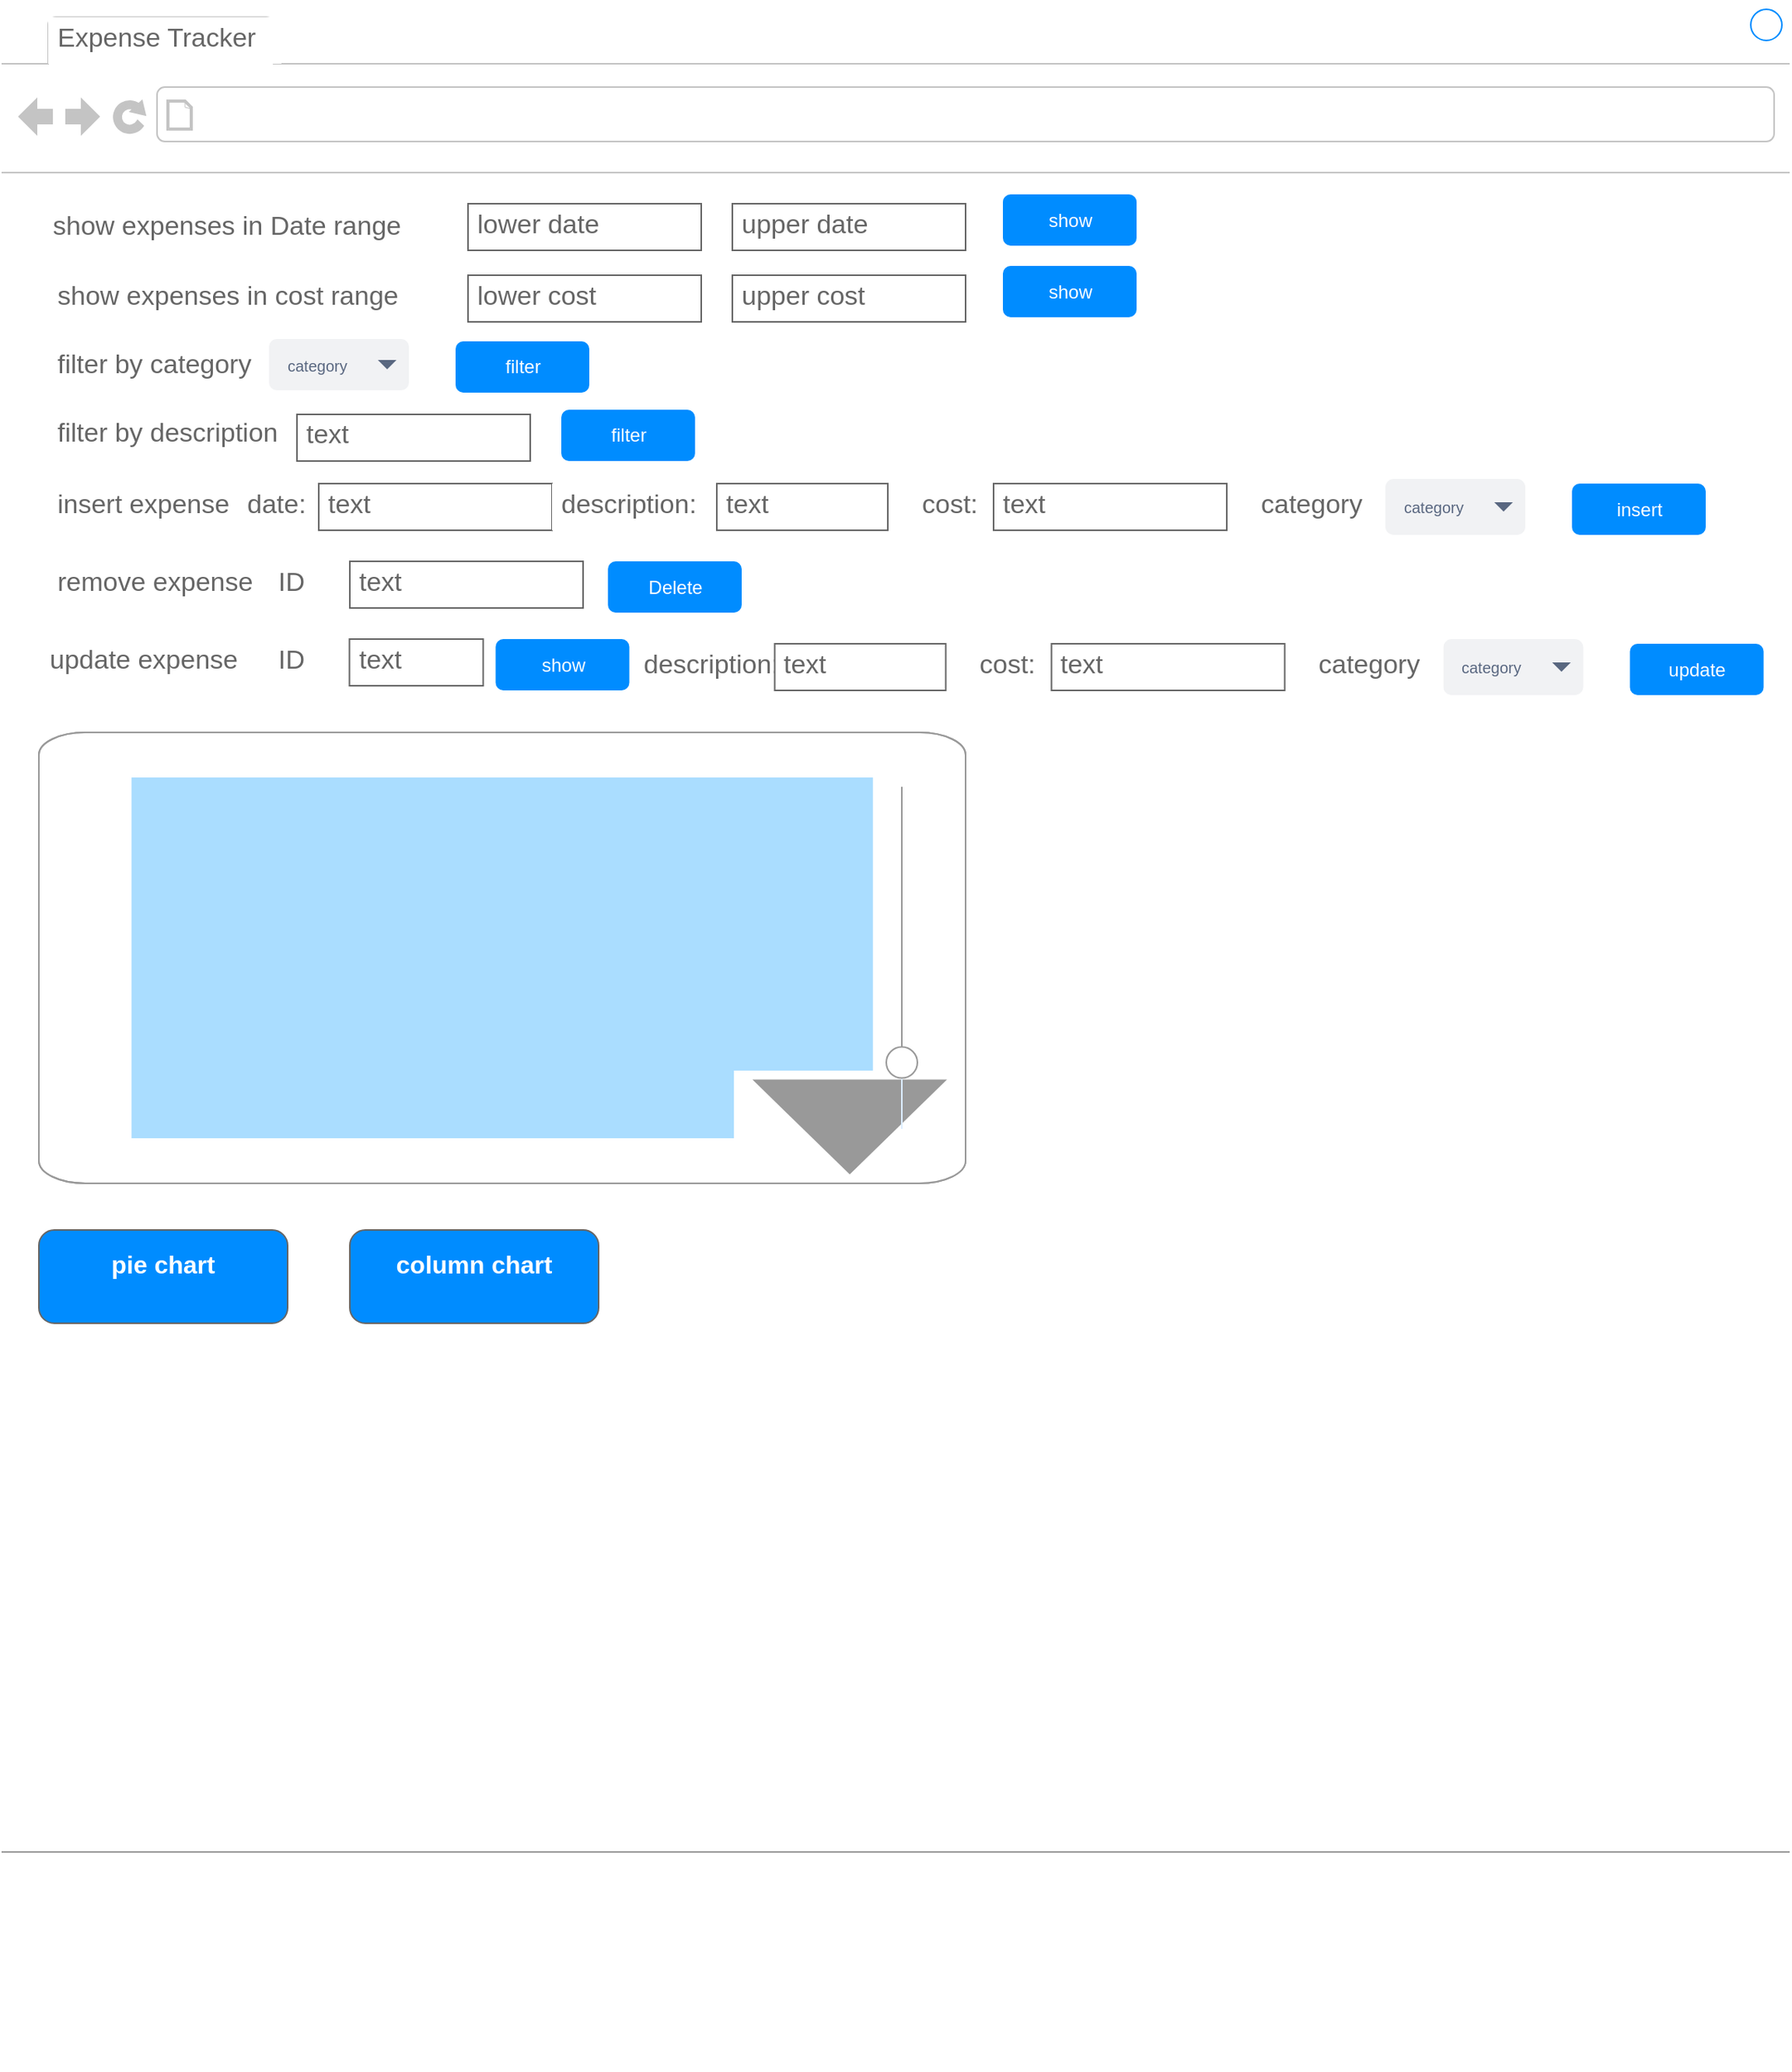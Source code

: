 <mxfile version="24.7.10">
  <diagram id="piDafpqhtRUU5qUU-vj8" name="Page-1">
    <mxGraphModel dx="1313" dy="706" grid="1" gridSize="10" guides="1" tooltips="1" connect="1" arrows="1" fold="1" page="1" pageScale="1" pageWidth="827" pageHeight="1169" math="0" shadow="0">
      <root>
        <mxCell id="0" />
        <mxCell id="1" parent="0" />
        <mxCell id="8962rQQDY3VNNf6We3Pp-1" value="" style="strokeWidth=1;shadow=0;dashed=0;align=center;html=1;shape=mxgraph.mockup.containers.browserWindow;rSize=0;strokeColor2=#008cff;strokeColor3=#c4c4c4;mainText=,;recursiveResize=0;strokeColor=#FFFFFF;fontColor=#FFFFFF;" parent="1" vertex="1">
          <mxGeometry x="10" y="10" width="1150" height="1330" as="geometry" />
        </mxCell>
        <mxCell id="8962rQQDY3VNNf6We3Pp-8" value="category" style="rounded=1;fillColor=#F1F2F4;strokeColor=none;html=1;fontColor=#596780;align=left;fontSize=10;spacingLeft=10" parent="8962rQQDY3VNNf6We3Pp-1" vertex="1">
          <mxGeometry x="172" y="217" width="90" height="33" as="geometry" />
        </mxCell>
        <mxCell id="8962rQQDY3VNNf6We3Pp-9" value="" style="shape=triangle;direction=south;fillColor=#596780;strokeColor=none;html=1" parent="8962rQQDY3VNNf6We3Pp-8" vertex="1">
          <mxGeometry x="1" y="0.5" width="12" height="6" relative="1" as="geometry">
            <mxPoint x="-20" y="-3" as="offset" />
          </mxGeometry>
        </mxCell>
        <mxCell id="8962rQQDY3VNNf6We3Pp-10" value="category" style="rounded=1;fillColor=#F1F2F4;strokeColor=none;html=1;fontColor=#596780;align=left;fontSize=10;spacingLeft=10" parent="8962rQQDY3VNNf6We3Pp-1" vertex="1">
          <mxGeometry x="890" y="307" width="90" height="36" as="geometry" />
        </mxCell>
        <mxCell id="8962rQQDY3VNNf6We3Pp-11" value="" style="shape=triangle;direction=south;fillColor=#596780;strokeColor=none;html=1" parent="8962rQQDY3VNNf6We3Pp-10" vertex="1">
          <mxGeometry x="1" y="0.5" width="12" height="6" relative="1" as="geometry">
            <mxPoint x="-20" y="-3" as="offset" />
          </mxGeometry>
        </mxCell>
        <mxCell id="8962rQQDY3VNNf6We3Pp-27" value="" style="strokeWidth=1;shadow=0;dashed=0;align=center;html=1;shape=mxgraph.mockup.buttons.multiButton;fillColor=#008cff;strokeColor=#666666;mainText=;subText=;fontSize=13;fontColor=#0066CC;" parent="8962rQQDY3VNNf6We3Pp-1" vertex="1">
          <mxGeometry x="24" y="790" width="160" height="60" as="geometry" />
        </mxCell>
        <mxCell id="8962rQQDY3VNNf6We3Pp-28" value="pie chart" style="strokeWidth=1;shadow=0;dashed=0;align=center;html=1;shape=mxgraph.mockup.anchor;fontSize=16;fontColor=#ffffff;fontStyle=1;whiteSpace=wrap;" parent="8962rQQDY3VNNf6We3Pp-27" vertex="1">
          <mxGeometry y="9.6" width="160" height="24" as="geometry" />
        </mxCell>
        <mxCell id="8962rQQDY3VNNf6We3Pp-29" value="" style="strokeWidth=1;shadow=0;dashed=0;align=center;html=1;shape=mxgraph.mockup.anchor;fontSize=12;fontColor=#ffffff;fontStyle=1;whiteSpace=wrap;" parent="8962rQQDY3VNNf6We3Pp-27" vertex="1">
          <mxGeometry y="36" width="160" height="12" as="geometry" />
        </mxCell>
        <mxCell id="8962rQQDY3VNNf6We3Pp-35" value="" style="verticalLabelPosition=bottom;shadow=0;dashed=0;align=center;html=1;verticalAlign=top;strokeWidth=1;shape=mxgraph.mockup.markup.line;strokeColor=#999999;fillColor=#008CFF;fontSize=13;fontColor=#0066CC;" parent="8962rQQDY3VNNf6We3Pp-1" vertex="1">
          <mxGeometry y="1180" width="1150" height="20" as="geometry" />
        </mxCell>
        <mxCell id="JA1EeesKJ66g0jXqf918-3" value="lower date" style="strokeWidth=1;shadow=0;dashed=0;align=center;html=1;shape=mxgraph.mockup.text.textBox;fontColor=#666666;align=left;fontSize=17;spacingLeft=4;spacingTop=-3;whiteSpace=wrap;strokeColor=#666666;mainText=" vertex="1" parent="8962rQQDY3VNNf6We3Pp-1">
          <mxGeometry x="300" y="130" width="150" height="30" as="geometry" />
        </mxCell>
        <mxCell id="JA1EeesKJ66g0jXqf918-4" value="upper date" style="strokeWidth=1;shadow=0;dashed=0;align=center;html=1;shape=mxgraph.mockup.text.textBox;fontColor=#666666;align=left;fontSize=17;spacingLeft=4;spacingTop=-3;whiteSpace=wrap;strokeColor=#666666;mainText=" vertex="1" parent="8962rQQDY3VNNf6We3Pp-1">
          <mxGeometry x="470" y="130" width="150" height="30" as="geometry" />
        </mxCell>
        <mxCell id="8962rQQDY3VNNf6We3Pp-14" value="show" style="rounded=1;align=center;strokeColor=none;html=1;fontColor=#ffffff;fontSize=12;fillColor=#008CFF;" parent="8962rQQDY3VNNf6We3Pp-1" vertex="1">
          <mxGeometry x="644" y="124" width="86" height="33" as="geometry" />
        </mxCell>
        <mxCell id="JA1EeesKJ66g0jXqf918-6" value="" style="verticalLabelPosition=bottom;shadow=0;dashed=0;align=center;html=1;verticalAlign=top;strokeWidth=1;shape=mxgraph.mockup.forms.colorPicker;chosenColor=#aaddff;" vertex="1" parent="8962rQQDY3VNNf6We3Pp-1">
          <mxGeometry x="24" y="470" width="596" height="290" as="geometry" />
        </mxCell>
        <mxCell id="JA1EeesKJ66g0jXqf918-8" value="" style="verticalLabelPosition=bottom;shadow=0;dashed=0;align=center;html=1;verticalAlign=top;strokeWidth=1;shape=mxgraph.mockup.forms.horSlider;strokeColor=#999999;sliderStyle=basic;sliderPos=17.955;handleStyle=circle;fillColor2=#ddeeff;direction=north;" vertex="1" parent="8962rQQDY3VNNf6We3Pp-1">
          <mxGeometry x="564" y="505" width="30" height="220" as="geometry" />
        </mxCell>
        <mxCell id="JA1EeesKJ66g0jXqf918-9" value="show expenses in cost range" style="strokeWidth=1;shadow=0;dashed=0;align=center;html=1;shape=mxgraph.mockup.text.textBox;fontColor=#666666;align=left;fontSize=17;spacingLeft=4;spacingTop=-3;whiteSpace=wrap;strokeColor=none;mainText=" vertex="1" parent="8962rQQDY3VNNf6We3Pp-1">
          <mxGeometry x="30" y="176" width="250" height="30" as="geometry" />
        </mxCell>
        <mxCell id="JA1EeesKJ66g0jXqf918-10" value="lower cost" style="strokeWidth=1;shadow=0;dashed=0;align=center;html=1;shape=mxgraph.mockup.text.textBox;fontColor=#666666;align=left;fontSize=17;spacingLeft=4;spacingTop=-3;whiteSpace=wrap;strokeColor=#666666;mainText=" vertex="1" parent="8962rQQDY3VNNf6We3Pp-1">
          <mxGeometry x="300" y="176" width="150" height="30" as="geometry" />
        </mxCell>
        <mxCell id="JA1EeesKJ66g0jXqf918-11" value="upper cost" style="strokeWidth=1;shadow=0;dashed=0;align=center;html=1;shape=mxgraph.mockup.text.textBox;fontColor=#666666;align=left;fontSize=17;spacingLeft=4;spacingTop=-3;whiteSpace=wrap;strokeColor=#666666;mainText=" vertex="1" parent="8962rQQDY3VNNf6We3Pp-1">
          <mxGeometry x="470" y="176" width="150" height="30" as="geometry" />
        </mxCell>
        <mxCell id="JA1EeesKJ66g0jXqf918-12" value="show" style="rounded=1;align=center;strokeColor=none;html=1;fontColor=#ffffff;fontSize=12;fillColor=#008CFF;" vertex="1" parent="8962rQQDY3VNNf6We3Pp-1">
          <mxGeometry x="644" y="170" width="86" height="33" as="geometry" />
        </mxCell>
        <mxCell id="JA1EeesKJ66g0jXqf918-13" value="filter by category" style="strokeWidth=1;shadow=0;dashed=0;align=center;html=1;shape=mxgraph.mockup.text.textBox;fontColor=#666666;align=left;fontSize=17;spacingLeft=4;spacingTop=-3;whiteSpace=wrap;strokeColor=none;mainText=" vertex="1" parent="8962rQQDY3VNNf6We3Pp-1">
          <mxGeometry x="30" y="220" width="140" height="30" as="geometry" />
        </mxCell>
        <mxCell id="JA1EeesKJ66g0jXqf918-14" value="filter" style="rounded=1;align=center;strokeColor=none;html=1;fontColor=#ffffff;fontSize=12;fillColor=#008CFF;" vertex="1" parent="8962rQQDY3VNNf6We3Pp-1">
          <mxGeometry x="292" y="218.5" width="86" height="33" as="geometry" />
        </mxCell>
        <mxCell id="JA1EeesKJ66g0jXqf918-15" value="filter by description" style="strokeWidth=1;shadow=0;dashed=0;align=center;html=1;shape=mxgraph.mockup.text.textBox;fontColor=#666666;align=left;fontSize=17;spacingLeft=4;spacingTop=-3;whiteSpace=wrap;strokeColor=none;mainText=" vertex="1" parent="8962rQQDY3VNNf6We3Pp-1">
          <mxGeometry x="30" y="264" width="160" height="30" as="geometry" />
        </mxCell>
        <mxCell id="JA1EeesKJ66g0jXqf918-16" value="text" style="strokeWidth=1;shadow=0;dashed=0;align=center;html=1;shape=mxgraph.mockup.text.textBox;fontColor=#666666;align=left;fontSize=17;spacingLeft=4;spacingTop=-3;whiteSpace=wrap;strokeColor=#666666;mainText=" vertex="1" parent="8962rQQDY3VNNf6We3Pp-1">
          <mxGeometry x="190" y="265.5" width="150" height="30" as="geometry" />
        </mxCell>
        <mxCell id="JA1EeesKJ66g0jXqf918-17" value="filter" style="rounded=1;align=center;strokeColor=none;html=1;fontColor=#ffffff;fontSize=12;fillColor=#008CFF;" vertex="1" parent="8962rQQDY3VNNf6We3Pp-1">
          <mxGeometry x="360" y="262.5" width="86" height="33" as="geometry" />
        </mxCell>
        <mxCell id="JA1EeesKJ66g0jXqf918-18" value="insert expense" style="strokeWidth=1;shadow=0;dashed=0;align=center;html=1;shape=mxgraph.mockup.text.textBox;fontColor=#666666;align=left;fontSize=17;spacingLeft=4;spacingTop=-3;whiteSpace=wrap;strokeColor=none;mainText=" vertex="1" parent="8962rQQDY3VNNf6We3Pp-1">
          <mxGeometry x="30" y="310" width="130" height="30" as="geometry" />
        </mxCell>
        <mxCell id="JA1EeesKJ66g0jXqf918-19" value="&lt;span style=&quot;color: rgb(102, 102, 102); font-size: 17px; text-align: left;&quot;&gt;show expenses in Date range&lt;/span&gt;" style="text;html=1;align=center;verticalAlign=middle;whiteSpace=wrap;rounded=0;" vertex="1" parent="8962rQQDY3VNNf6We3Pp-1">
          <mxGeometry x="20" y="130" width="250" height="30" as="geometry" />
        </mxCell>
        <mxCell id="JA1EeesKJ66g0jXqf918-20" value="date:" style="strokeWidth=1;shadow=0;dashed=0;align=center;html=1;shape=mxgraph.mockup.text.textBox;fontColor=#666666;align=left;fontSize=17;spacingLeft=4;spacingTop=-3;whiteSpace=wrap;strokeColor=none;mainText=" vertex="1" parent="8962rQQDY3VNNf6We3Pp-1">
          <mxGeometry x="152" y="310" width="130" height="30" as="geometry" />
        </mxCell>
        <mxCell id="JA1EeesKJ66g0jXqf918-21" value="text" style="strokeWidth=1;shadow=0;dashed=0;align=center;html=1;shape=mxgraph.mockup.text.textBox;fontColor=#666666;align=left;fontSize=17;spacingLeft=4;spacingTop=-3;whiteSpace=wrap;strokeColor=#666666;mainText=" vertex="1" parent="8962rQQDY3VNNf6We3Pp-1">
          <mxGeometry x="204" y="310" width="150" height="30" as="geometry" />
        </mxCell>
        <mxCell id="JA1EeesKJ66g0jXqf918-24" value="description:" style="strokeWidth=1;shadow=0;dashed=0;align=center;html=1;shape=mxgraph.mockup.text.textBox;fontColor=#666666;align=left;fontSize=17;spacingLeft=4;spacingTop=-3;whiteSpace=wrap;strokeColor=none;mainText=" vertex="1" parent="8962rQQDY3VNNf6We3Pp-1">
          <mxGeometry x="354" y="310" width="130" height="30" as="geometry" />
        </mxCell>
        <mxCell id="JA1EeesKJ66g0jXqf918-25" value="text" style="strokeWidth=1;shadow=0;dashed=0;align=center;html=1;shape=mxgraph.mockup.text.textBox;fontColor=#666666;align=left;fontSize=17;spacingLeft=4;spacingTop=-3;whiteSpace=wrap;strokeColor=#666666;mainText=" vertex="1" parent="8962rQQDY3VNNf6We3Pp-1">
          <mxGeometry x="460" y="310" width="110" height="30" as="geometry" />
        </mxCell>
        <mxCell id="JA1EeesKJ66g0jXqf918-26" value="cost:" style="strokeWidth=1;shadow=0;dashed=0;align=center;html=1;shape=mxgraph.mockup.text.textBox;fontColor=#666666;align=left;fontSize=17;spacingLeft=4;spacingTop=-3;whiteSpace=wrap;strokeColor=none;mainText=" vertex="1" parent="8962rQQDY3VNNf6We3Pp-1">
          <mxGeometry x="586" y="310" width="130" height="30" as="geometry" />
        </mxCell>
        <mxCell id="JA1EeesKJ66g0jXqf918-27" value="text" style="strokeWidth=1;shadow=0;dashed=0;align=center;html=1;shape=mxgraph.mockup.text.textBox;fontColor=#666666;align=left;fontSize=17;spacingLeft=4;spacingTop=-3;whiteSpace=wrap;strokeColor=#666666;mainText=" vertex="1" parent="8962rQQDY3VNNf6We3Pp-1">
          <mxGeometry x="638" y="310" width="150" height="30" as="geometry" />
        </mxCell>
        <mxCell id="JA1EeesKJ66g0jXqf918-28" value="category" style="strokeWidth=1;shadow=0;dashed=0;align=center;html=1;shape=mxgraph.mockup.text.textBox;fontColor=#666666;align=left;fontSize=17;spacingLeft=4;spacingTop=-3;whiteSpace=wrap;strokeColor=none;mainText=" vertex="1" parent="8962rQQDY3VNNf6We3Pp-1">
          <mxGeometry x="804" y="310" width="86" height="30" as="geometry" />
        </mxCell>
        <mxCell id="JA1EeesKJ66g0jXqf918-30" value="insert" style="rounded=1;align=center;strokeColor=none;html=1;fontColor=#ffffff;fontSize=12;fillColor=#008CFF;" vertex="1" parent="8962rQQDY3VNNf6We3Pp-1">
          <mxGeometry x="1010" y="310" width="86" height="33" as="geometry" />
        </mxCell>
        <mxCell id="JA1EeesKJ66g0jXqf918-31" value="remove expense" style="strokeWidth=1;shadow=0;dashed=0;align=center;html=1;shape=mxgraph.mockup.text.textBox;fontColor=#666666;align=left;fontSize=17;spacingLeft=4;spacingTop=-3;whiteSpace=wrap;strokeColor=none;mainText=" vertex="1" parent="8962rQQDY3VNNf6We3Pp-1">
          <mxGeometry x="30" y="360" width="140" height="30" as="geometry" />
        </mxCell>
        <mxCell id="JA1EeesKJ66g0jXqf918-32" value="ID" style="strokeWidth=1;shadow=0;dashed=0;align=center;html=1;shape=mxgraph.mockup.text.textBox;fontColor=#666666;align=left;fontSize=17;spacingLeft=4;spacingTop=-3;whiteSpace=wrap;strokeColor=none;mainText=" vertex="1" parent="8962rQQDY3VNNf6We3Pp-1">
          <mxGeometry x="172" y="360" width="130" height="30" as="geometry" />
        </mxCell>
        <mxCell id="JA1EeesKJ66g0jXqf918-33" value="text" style="strokeWidth=1;shadow=0;dashed=0;align=center;html=1;shape=mxgraph.mockup.text.textBox;fontColor=#666666;align=left;fontSize=17;spacingLeft=4;spacingTop=-3;whiteSpace=wrap;strokeColor=#666666;mainText=" vertex="1" parent="8962rQQDY3VNNf6We3Pp-1">
          <mxGeometry x="224" y="360" width="150" height="30" as="geometry" />
        </mxCell>
        <mxCell id="JA1EeesKJ66g0jXqf918-34" value="Delete" style="rounded=1;align=center;strokeColor=none;html=1;fontColor=#ffffff;fontSize=12;fillColor=#008CFF;" vertex="1" parent="8962rQQDY3VNNf6We3Pp-1">
          <mxGeometry x="390" y="360" width="86" height="33" as="geometry" />
        </mxCell>
        <mxCell id="JA1EeesKJ66g0jXqf918-35" value="" style="strokeWidth=1;shadow=0;dashed=0;align=center;html=1;shape=mxgraph.mockup.buttons.multiButton;fillColor=#008cff;strokeColor=#666666;mainText=;subText=;fontSize=13;fontColor=#0066CC;" vertex="1" parent="8962rQQDY3VNNf6We3Pp-1">
          <mxGeometry x="224" y="790" width="160" height="60" as="geometry" />
        </mxCell>
        <mxCell id="JA1EeesKJ66g0jXqf918-36" value="column chart" style="strokeWidth=1;shadow=0;dashed=0;align=center;html=1;shape=mxgraph.mockup.anchor;fontSize=16;fontColor=#ffffff;fontStyle=1;whiteSpace=wrap;" vertex="1" parent="JA1EeesKJ66g0jXqf918-35">
          <mxGeometry y="9.6" width="160" height="24" as="geometry" />
        </mxCell>
        <mxCell id="JA1EeesKJ66g0jXqf918-37" value="" style="strokeWidth=1;shadow=0;dashed=0;align=center;html=1;shape=mxgraph.mockup.anchor;fontSize=12;fontColor=#ffffff;fontStyle=1;whiteSpace=wrap;" vertex="1" parent="JA1EeesKJ66g0jXqf918-35">
          <mxGeometry y="36" width="160" height="12" as="geometry" />
        </mxCell>
        <mxCell id="JA1EeesKJ66g0jXqf918-38" value="Expense Tracker" style="strokeWidth=1;shadow=0;dashed=0;align=center;html=1;shape=mxgraph.mockup.text.textBox;fontColor=#666666;align=left;fontSize=17;spacingLeft=4;spacingTop=-3;whiteSpace=wrap;strokeColor=none;mainText=" vertex="1" parent="8962rQQDY3VNNf6We3Pp-1">
          <mxGeometry x="30" y="10" width="150" height="30" as="geometry" />
        </mxCell>
        <mxCell id="JA1EeesKJ66g0jXqf918-39" value="update expense" style="strokeWidth=1;shadow=0;dashed=0;align=center;html=1;shape=mxgraph.mockup.text.textBox;fontColor=#666666;align=left;fontSize=17;spacingLeft=4;spacingTop=-3;whiteSpace=wrap;strokeColor=none;mainText=" vertex="1" parent="8962rQQDY3VNNf6We3Pp-1">
          <mxGeometry x="24.75" y="410" width="140" height="30" as="geometry" />
        </mxCell>
        <mxCell id="JA1EeesKJ66g0jXqf918-40" value="ID" style="strokeWidth=1;shadow=0;dashed=0;align=center;html=1;shape=mxgraph.mockup.text.textBox;fontColor=#666666;align=left;fontSize=17;spacingLeft=4;spacingTop=-3;whiteSpace=wrap;strokeColor=none;mainText=" vertex="1" parent="8962rQQDY3VNNf6We3Pp-1">
          <mxGeometry x="171.75" y="410" width="130" height="30" as="geometry" />
        </mxCell>
        <mxCell id="JA1EeesKJ66g0jXqf918-41" value="text" style="strokeWidth=1;shadow=0;dashed=0;align=center;html=1;shape=mxgraph.mockup.text.textBox;fontColor=#666666;align=left;fontSize=17;spacingLeft=4;spacingTop=-3;whiteSpace=wrap;strokeColor=#666666;mainText=" vertex="1" parent="8962rQQDY3VNNf6We3Pp-1">
          <mxGeometry x="223.75" y="410" width="86" height="30" as="geometry" />
        </mxCell>
        <mxCell id="JA1EeesKJ66g0jXqf918-42" value="show" style="rounded=1;align=center;strokeColor=none;html=1;fontColor=#ffffff;fontSize=12;fillColor=#008CFF;" vertex="1" parent="8962rQQDY3VNNf6We3Pp-1">
          <mxGeometry x="317.75" y="410" width="86" height="33" as="geometry" />
        </mxCell>
        <mxCell id="JA1EeesKJ66g0jXqf918-43" value="description:" style="strokeWidth=1;shadow=0;dashed=0;align=center;html=1;shape=mxgraph.mockup.text.textBox;fontColor=#666666;align=left;fontSize=17;spacingLeft=4;spacingTop=-3;whiteSpace=wrap;strokeColor=none;mainText=" vertex="1" parent="8962rQQDY3VNNf6We3Pp-1">
          <mxGeometry x="407.25" y="413" width="130" height="30" as="geometry" />
        </mxCell>
        <mxCell id="JA1EeesKJ66g0jXqf918-44" value="category" style="rounded=1;fillColor=#F1F2F4;strokeColor=none;html=1;fontColor=#596780;align=left;fontSize=10;spacingLeft=10" vertex="1" parent="8962rQQDY3VNNf6We3Pp-1">
          <mxGeometry x="927.25" y="410" width="90" height="36" as="geometry" />
        </mxCell>
        <mxCell id="JA1EeesKJ66g0jXqf918-45" value="" style="shape=triangle;direction=south;fillColor=#596780;strokeColor=none;html=1" vertex="1" parent="JA1EeesKJ66g0jXqf918-44">
          <mxGeometry x="1" y="0.5" width="12" height="6" relative="1" as="geometry">
            <mxPoint x="-20" y="-3" as="offset" />
          </mxGeometry>
        </mxCell>
        <mxCell id="JA1EeesKJ66g0jXqf918-46" value="text" style="strokeWidth=1;shadow=0;dashed=0;align=center;html=1;shape=mxgraph.mockup.text.textBox;fontColor=#666666;align=left;fontSize=17;spacingLeft=4;spacingTop=-3;whiteSpace=wrap;strokeColor=#666666;mainText=" vertex="1" parent="8962rQQDY3VNNf6We3Pp-1">
          <mxGeometry x="497.25" y="413" width="110" height="30" as="geometry" />
        </mxCell>
        <mxCell id="JA1EeesKJ66g0jXqf918-47" value="cost:" style="strokeWidth=1;shadow=0;dashed=0;align=center;html=1;shape=mxgraph.mockup.text.textBox;fontColor=#666666;align=left;fontSize=17;spacingLeft=4;spacingTop=-3;whiteSpace=wrap;strokeColor=none;mainText=" vertex="1" parent="8962rQQDY3VNNf6We3Pp-1">
          <mxGeometry x="623.25" y="413" width="130" height="30" as="geometry" />
        </mxCell>
        <mxCell id="JA1EeesKJ66g0jXqf918-48" value="text" style="strokeWidth=1;shadow=0;dashed=0;align=center;html=1;shape=mxgraph.mockup.text.textBox;fontColor=#666666;align=left;fontSize=17;spacingLeft=4;spacingTop=-3;whiteSpace=wrap;strokeColor=#666666;mainText=" vertex="1" parent="8962rQQDY3VNNf6We3Pp-1">
          <mxGeometry x="675.25" y="413" width="150" height="30" as="geometry" />
        </mxCell>
        <mxCell id="JA1EeesKJ66g0jXqf918-49" value="category" style="strokeWidth=1;shadow=0;dashed=0;align=center;html=1;shape=mxgraph.mockup.text.textBox;fontColor=#666666;align=left;fontSize=17;spacingLeft=4;spacingTop=-3;whiteSpace=wrap;strokeColor=none;mainText=" vertex="1" parent="8962rQQDY3VNNf6We3Pp-1">
          <mxGeometry x="841.25" y="413" width="86" height="30" as="geometry" />
        </mxCell>
        <mxCell id="JA1EeesKJ66g0jXqf918-50" value="update" style="rounded=1;align=center;strokeColor=none;html=1;fontColor=#ffffff;fontSize=12;fillColor=#008CFF;" vertex="1" parent="8962rQQDY3VNNf6We3Pp-1">
          <mxGeometry x="1047.25" y="413" width="86" height="33" as="geometry" />
        </mxCell>
      </root>
    </mxGraphModel>
  </diagram>
</mxfile>
